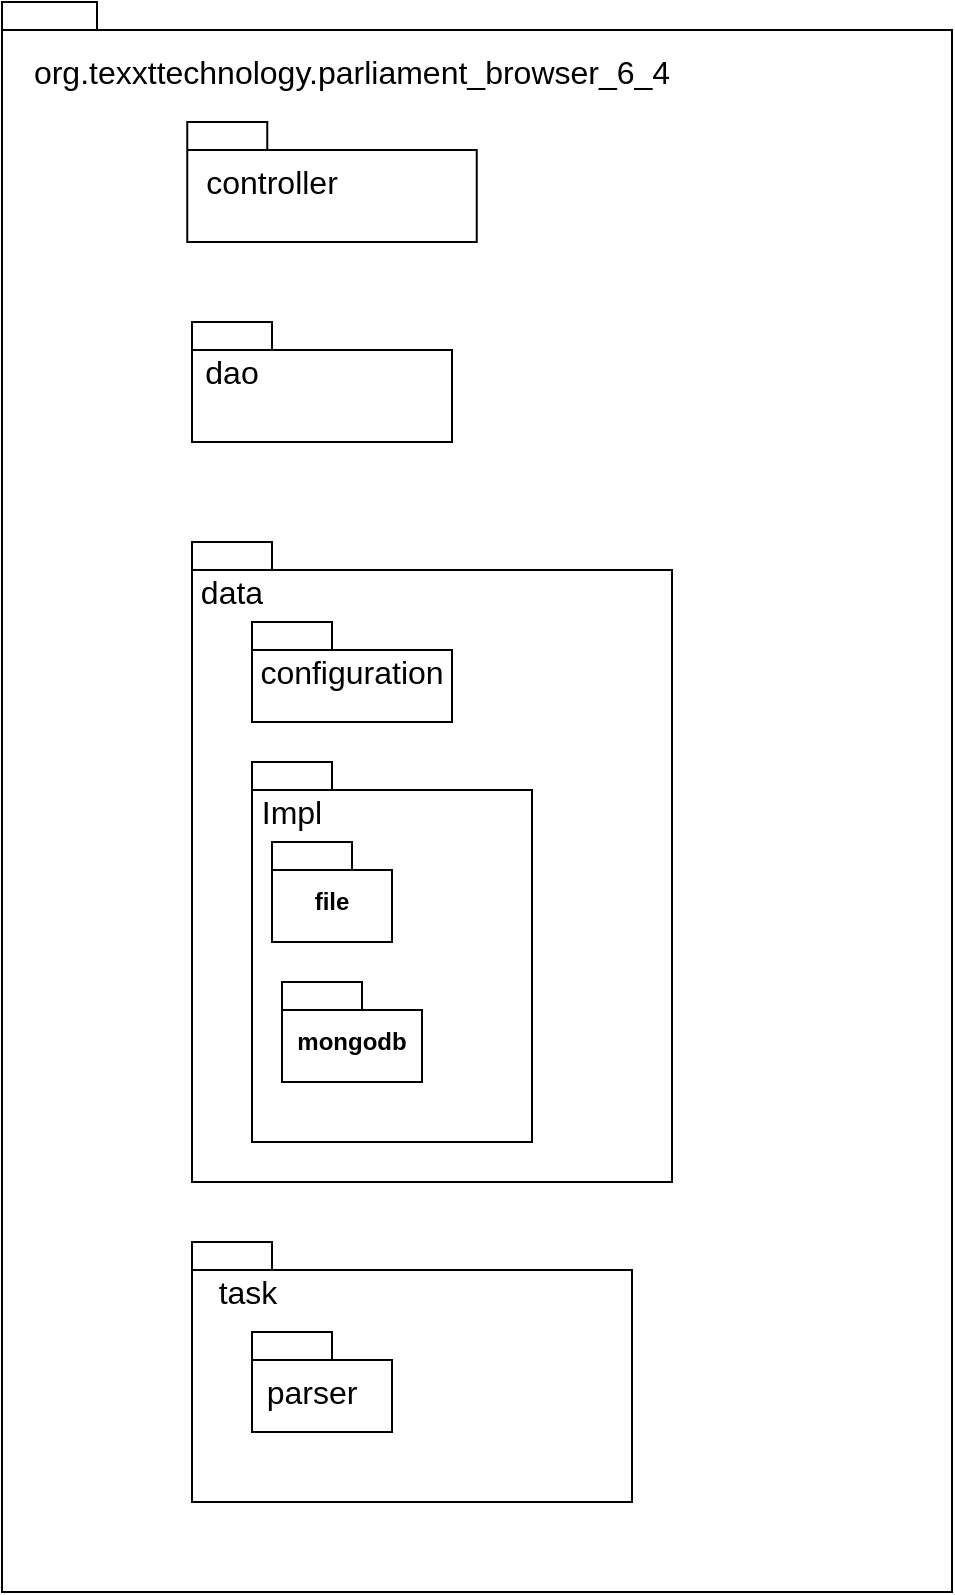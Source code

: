 <mxfile version="24.0.7" type="device">
  <diagram id="_NY2y8mwy3ACNvXMFpVj" name="第 1 页">
    <mxGraphModel dx="1654" dy="-351" grid="1" gridSize="10" guides="1" tooltips="1" connect="1" arrows="1" fold="1" page="0" pageScale="1" pageWidth="827" pageHeight="1169" background="none" math="0" shadow="0">
      <root>
        <mxCell id="0" />
        <mxCell id="1" parent="0" />
        <mxCell id="Mg7q18XqM4iMnXz_QVZH-42" value="package" style="shape=folder;fontStyle=1;spacingTop=10;tabWidth=40;tabHeight=14;tabPosition=left;html=1;whiteSpace=wrap;" vertex="1" parent="1">
          <mxGeometry x="-485" y="940" width="475" height="795" as="geometry" />
        </mxCell>
        <mxCell id="Mg7q18XqM4iMnXz_QVZH-12" value="" style="shape=folder;fontStyle=1;spacingTop=10;tabWidth=40;tabHeight=14;tabPosition=left;html=1;whiteSpace=wrap;" vertex="1" parent="1">
          <mxGeometry x="-390" y="1210" width="240" height="320" as="geometry" />
        </mxCell>
        <mxCell id="Mg7q18XqM4iMnXz_QVZH-1" value="" style="shape=folder;fontStyle=1;spacingTop=10;tabWidth=40;tabHeight=14;tabPosition=left;html=1;whiteSpace=wrap;" vertex="1" parent="1">
          <mxGeometry x="-392.37" y="1000" width="144.75" height="60" as="geometry" />
        </mxCell>
        <mxCell id="Mg7q18XqM4iMnXz_QVZH-10" value="" style="shape=folder;fontStyle=1;spacingTop=10;tabWidth=40;tabHeight=14;tabPosition=left;html=1;whiteSpace=wrap;" vertex="1" parent="1">
          <mxGeometry x="-360" y="1250" width="100" height="50" as="geometry" />
        </mxCell>
        <mxCell id="Mg7q18XqM4iMnXz_QVZH-11" value="" style="shape=folder;fontStyle=1;spacingTop=10;tabWidth=40;tabHeight=14;tabPosition=left;html=1;whiteSpace=wrap;" vertex="1" parent="1">
          <mxGeometry x="-360" y="1320" width="140" height="190" as="geometry" />
        </mxCell>
        <mxCell id="Mg7q18XqM4iMnXz_QVZH-13" value="file" style="shape=folder;fontStyle=1;spacingTop=10;tabWidth=40;tabHeight=14;tabPosition=left;html=1;whiteSpace=wrap;" vertex="1" parent="1">
          <mxGeometry x="-350" y="1360" width="60" height="50" as="geometry" />
        </mxCell>
        <mxCell id="Mg7q18XqM4iMnXz_QVZH-14" value="&lt;p style=&quot;font-weight: 400; text-wrap: nowrap; font-size: 14px; margin: 4px 0px 0px;&quot;&gt;&lt;br&gt;&lt;b&gt;&lt;br&gt;&lt;/b&gt;&lt;/p&gt;&lt;p style=&quot;font-weight: 400; text-wrap: nowrap; font-size: 14px; margin: 4px 0px 0px;&quot;&gt;&lt;br&gt;&lt;/p&gt;" style="shape=folder;fontStyle=1;spacingTop=10;tabWidth=40;tabHeight=14;tabPosition=left;html=1;whiteSpace=wrap;" vertex="1" parent="1">
          <mxGeometry x="-390" y="1100" width="130" height="60" as="geometry" />
        </mxCell>
        <mxCell id="Mg7q18XqM4iMnXz_QVZH-27" value="controller" style="text;html=1;align=center;verticalAlign=middle;whiteSpace=wrap;rounded=0;fontSize=16;" vertex="1" parent="1">
          <mxGeometry x="-379.99" y="1015" width="60" height="30" as="geometry" />
        </mxCell>
        <mxCell id="Mg7q18XqM4iMnXz_QVZH-28" value="dao" style="text;html=1;align=center;verticalAlign=middle;whiteSpace=wrap;rounded=0;fontSize=16;" vertex="1" parent="1">
          <mxGeometry x="-400" y="1110" width="60" height="30" as="geometry" />
        </mxCell>
        <mxCell id="Mg7q18XqM4iMnXz_QVZH-30" value="data" style="text;html=1;align=center;verticalAlign=middle;whiteSpace=wrap;rounded=0;fontSize=16;" vertex="1" parent="1">
          <mxGeometry x="-400" y="1220" width="60" height="30" as="geometry" />
        </mxCell>
        <mxCell id="Mg7q18XqM4iMnXz_QVZH-33" value="configuration" style="text;html=1;align=center;verticalAlign=middle;whiteSpace=wrap;rounded=0;fontSize=16;" vertex="1" parent="1">
          <mxGeometry x="-340" y="1260" width="60" height="30" as="geometry" />
        </mxCell>
        <mxCell id="Mg7q18XqM4iMnXz_QVZH-34" value="Impl" style="text;html=1;align=center;verticalAlign=middle;whiteSpace=wrap;rounded=0;fontSize=16;" vertex="1" parent="1">
          <mxGeometry x="-370" y="1330" width="60" height="30" as="geometry" />
        </mxCell>
        <mxCell id="Mg7q18XqM4iMnXz_QVZH-35" value="mongodb" style="shape=folder;fontStyle=1;spacingTop=10;tabWidth=40;tabHeight=14;tabPosition=left;html=1;whiteSpace=wrap;" vertex="1" parent="1">
          <mxGeometry x="-345" y="1430" width="70" height="50" as="geometry" />
        </mxCell>
        <mxCell id="Mg7q18XqM4iMnXz_QVZH-36" value="" style="shape=folder;fontStyle=1;spacingTop=10;tabWidth=40;tabHeight=14;tabPosition=left;html=1;whiteSpace=wrap;" vertex="1" parent="1">
          <mxGeometry x="-390" y="1560" width="220" height="130" as="geometry" />
        </mxCell>
        <mxCell id="Mg7q18XqM4iMnXz_QVZH-38" value="task" style="text;html=1;align=center;verticalAlign=middle;whiteSpace=wrap;rounded=0;fontSize=16;" vertex="1" parent="1">
          <mxGeometry x="-392.37" y="1570" width="60" height="30" as="geometry" />
        </mxCell>
        <mxCell id="Mg7q18XqM4iMnXz_QVZH-39" value="" style="shape=folder;fontStyle=1;spacingTop=10;tabWidth=40;tabHeight=14;tabPosition=left;html=1;whiteSpace=wrap;" vertex="1" parent="1">
          <mxGeometry x="-360" y="1605" width="70" height="50" as="geometry" />
        </mxCell>
        <mxCell id="Mg7q18XqM4iMnXz_QVZH-40" value="parser" style="text;html=1;align=center;verticalAlign=middle;whiteSpace=wrap;rounded=0;fontSize=16;" vertex="1" parent="1">
          <mxGeometry x="-360" y="1620" width="60" height="30" as="geometry" />
        </mxCell>
        <mxCell id="Mg7q18XqM4iMnXz_QVZH-43" value="org.texxttechnology.parliament_browser_6_4" style="text;html=1;align=center;verticalAlign=middle;whiteSpace=wrap;rounded=0;fontSize=16;" vertex="1" parent="1">
          <mxGeometry x="-340" y="960" width="60" height="30" as="geometry" />
        </mxCell>
      </root>
    </mxGraphModel>
  </diagram>
</mxfile>
